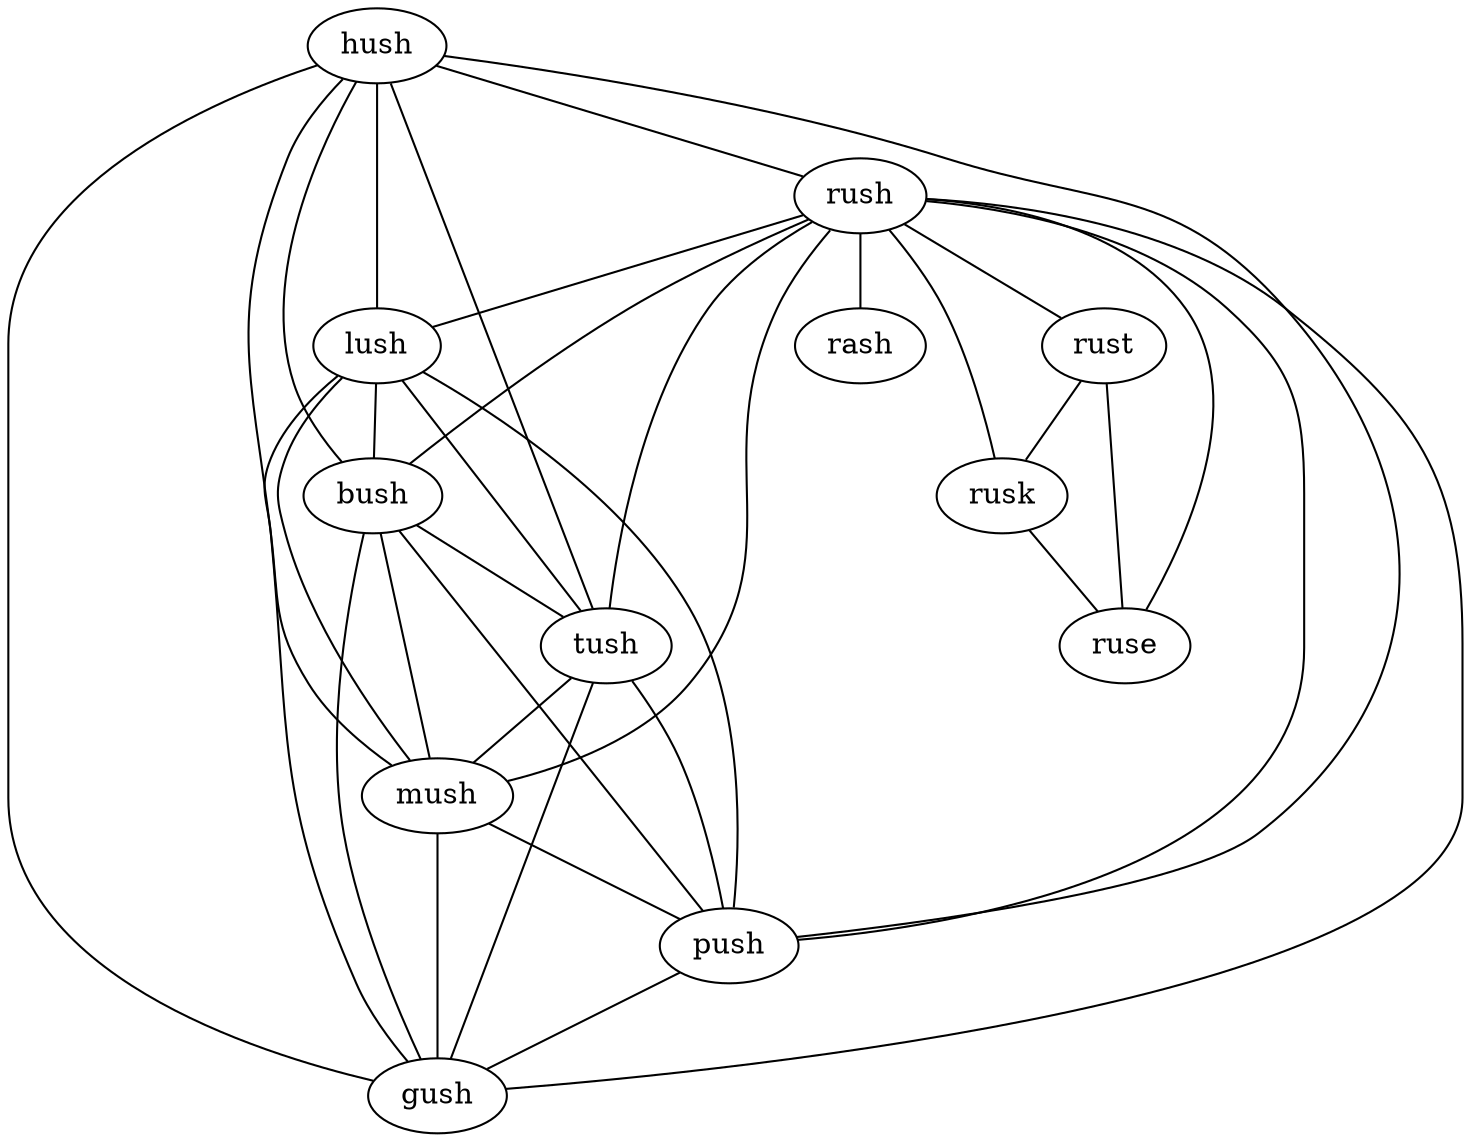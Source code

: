graph w {


hush -- bush;
lush -- gush;
rush -- gush;
rush -- rusk;
mush -- gush;
bush -- tush;
rush -- mush;
rush -- lush;
lush -- tush;
tush -- mush;
rush -- ruse;
hush -- mush;
hush -- lush;
rusk -- ruse;
tush -- push;
rush -- rust;
bush -- gush;
push -- gush;
rust -- ruse;
tush -- gush;
bush -- mush;
lush -- push;
rush -- push;
lush -- mush;
bush -- push;
hush -- push;
hush -- tush;
rust -- rusk;
hush -- rush;
mush -- push;
lush -- bush;
rush -- bush;
rush -- rash;
hush -- gush;
rush -- tush;


}